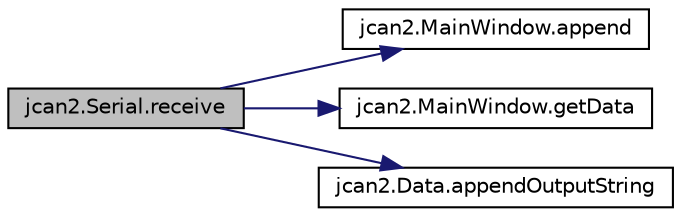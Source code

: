 digraph "jcan2.Serial.receive"
{
  edge [fontname="Helvetica",fontsize="10",labelfontname="Helvetica",labelfontsize="10"];
  node [fontname="Helvetica",fontsize="10",shape=record];
  rankdir="LR";
  Node1 [label="jcan2.Serial.receive",height=0.2,width=0.4,color="black", fillcolor="grey75", style="filled", fontcolor="black"];
  Node1 -> Node2 [color="midnightblue",fontsize="10",style="solid",fontname="Helvetica"];
  Node2 [label="jcan2.MainWindow.append",height=0.2,width=0.4,color="black", fillcolor="white", style="filled",URL="$classjcan2_1_1_main_window.html#a8e4814511884d72149adf0390eca93cd"];
  Node1 -> Node3 [color="midnightblue",fontsize="10",style="solid",fontname="Helvetica"];
  Node3 [label="jcan2.MainWindow.getData",height=0.2,width=0.4,color="black", fillcolor="white", style="filled",URL="$classjcan2_1_1_main_window.html#a17a976a3fb9eaf562f221e912d5d033c"];
  Node1 -> Node4 [color="midnightblue",fontsize="10",style="solid",fontname="Helvetica"];
  Node4 [label="jcan2.Data.appendOutputString",height=0.2,width=0.4,color="black", fillcolor="white", style="filled",URL="$classjcan2_1_1_data.html#a6a4004a26deb804d261a5e1fd1db26ac"];
}
